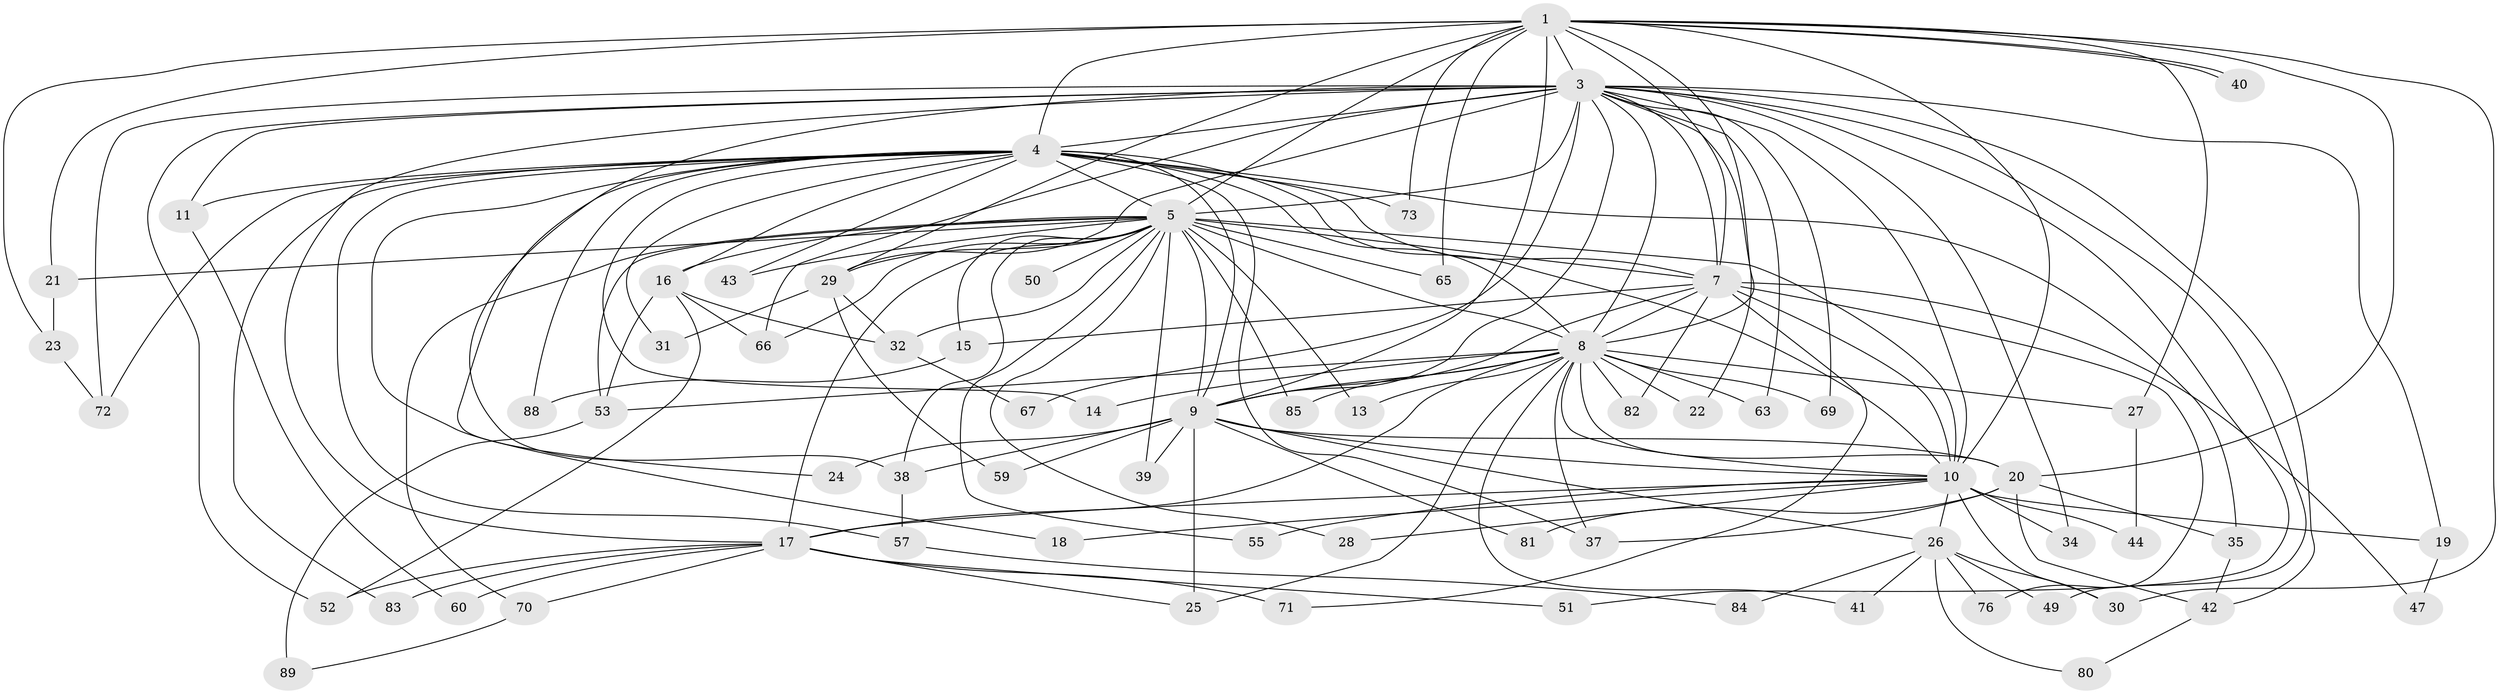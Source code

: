 // original degree distribution, {18: 0.02247191011235955, 10: 0.011235955056179775, 26: 0.011235955056179775, 21: 0.02247191011235955, 17: 0.011235955056179775, 16: 0.011235955056179775, 22: 0.011235955056179775, 19: 0.011235955056179775, 3: 0.2247191011235955, 5: 0.033707865168539325, 2: 0.5393258426966292, 6: 0.02247191011235955, 7: 0.011235955056179775, 8: 0.02247191011235955, 4: 0.033707865168539325}
// Generated by graph-tools (version 1.1) at 2025/41/03/06/25 10:41:35]
// undirected, 67 vertices, 159 edges
graph export_dot {
graph [start="1"]
  node [color=gray90,style=filled];
  1 [super="+2"];
  3 [super="+54"];
  4 [super="+12"];
  5 [super="+6"];
  7 [super="+68"];
  8 [super="+46"];
  9 [super="+36"];
  10 [super="+79"];
  11;
  13;
  14 [super="+78"];
  15;
  16;
  17 [super="+45"];
  18;
  19;
  20 [super="+86"];
  21;
  22;
  23;
  24;
  25;
  26 [super="+74"];
  27;
  28;
  29 [super="+33"];
  30;
  31;
  32 [super="+61"];
  34;
  35;
  37 [super="+48"];
  38 [super="+75"];
  39;
  40;
  41;
  42 [super="+62"];
  43;
  44;
  47;
  49;
  50;
  51;
  52 [super="+56"];
  53 [super="+58"];
  55;
  57;
  59 [super="+64"];
  60;
  63;
  65;
  66 [super="+77"];
  67;
  69;
  70;
  71;
  72 [super="+87"];
  73;
  76;
  80;
  81;
  82;
  83;
  84;
  85;
  88;
  89;
  1 -- 3 [weight=2];
  1 -- 4 [weight=2];
  1 -- 5 [weight=4];
  1 -- 7 [weight=2];
  1 -- 8 [weight=2];
  1 -- 9 [weight=2];
  1 -- 10 [weight=2];
  1 -- 23;
  1 -- 27;
  1 -- 29;
  1 -- 30;
  1 -- 40;
  1 -- 40;
  1 -- 65;
  1 -- 73;
  1 -- 21;
  1 -- 20;
  3 -- 4 [weight=2];
  3 -- 5 [weight=2];
  3 -- 7;
  3 -- 8;
  3 -- 9;
  3 -- 10;
  3 -- 11;
  3 -- 19;
  3 -- 22;
  3 -- 29;
  3 -- 34;
  3 -- 49;
  3 -- 51;
  3 -- 63;
  3 -- 66;
  3 -- 67;
  3 -- 69;
  3 -- 72;
  3 -- 17;
  3 -- 42;
  3 -- 52;
  3 -- 38;
  4 -- 5 [weight=2];
  4 -- 7;
  4 -- 8;
  4 -- 9;
  4 -- 10;
  4 -- 11;
  4 -- 14;
  4 -- 16;
  4 -- 18;
  4 -- 24;
  4 -- 35;
  4 -- 37;
  4 -- 57;
  4 -- 72;
  4 -- 73;
  4 -- 88;
  4 -- 83;
  4 -- 43;
  4 -- 31;
  5 -- 7 [weight=2];
  5 -- 8 [weight=2];
  5 -- 9 [weight=2];
  5 -- 10 [weight=3];
  5 -- 15;
  5 -- 16;
  5 -- 21;
  5 -- 28;
  5 -- 32;
  5 -- 43;
  5 -- 50 [weight=2];
  5 -- 53;
  5 -- 66;
  5 -- 85;
  5 -- 65;
  5 -- 70;
  5 -- 13;
  5 -- 38;
  5 -- 39;
  5 -- 55;
  5 -- 17;
  5 -- 29;
  7 -- 8;
  7 -- 9;
  7 -- 10;
  7 -- 15;
  7 -- 47;
  7 -- 71;
  7 -- 76;
  7 -- 82;
  8 -- 9 [weight=2];
  8 -- 10;
  8 -- 13;
  8 -- 14 [weight=2];
  8 -- 17;
  8 -- 20;
  8 -- 22;
  8 -- 25;
  8 -- 27;
  8 -- 41;
  8 -- 53;
  8 -- 63;
  8 -- 82;
  8 -- 85;
  8 -- 69;
  8 -- 37;
  9 -- 10;
  9 -- 20;
  9 -- 24;
  9 -- 26;
  9 -- 38;
  9 -- 39;
  9 -- 59 [weight=2];
  9 -- 81;
  9 -- 25;
  10 -- 17;
  10 -- 18;
  10 -- 19;
  10 -- 26;
  10 -- 28;
  10 -- 30;
  10 -- 34;
  10 -- 44;
  10 -- 55;
  11 -- 60;
  15 -- 88;
  16 -- 32;
  16 -- 52;
  16 -- 66;
  16 -- 53;
  17 -- 25;
  17 -- 70;
  17 -- 71;
  17 -- 83;
  17 -- 51;
  17 -- 52;
  17 -- 60;
  19 -- 47;
  20 -- 35;
  20 -- 37;
  20 -- 42;
  20 -- 81;
  21 -- 23;
  23 -- 72;
  26 -- 41;
  26 -- 49;
  26 -- 76;
  26 -- 80;
  26 -- 84;
  26 -- 30;
  27 -- 44;
  29 -- 31;
  29 -- 32;
  29 -- 59;
  32 -- 67;
  35 -- 42;
  38 -- 57;
  42 -- 80;
  53 -- 89;
  57 -- 84;
  70 -- 89;
}
